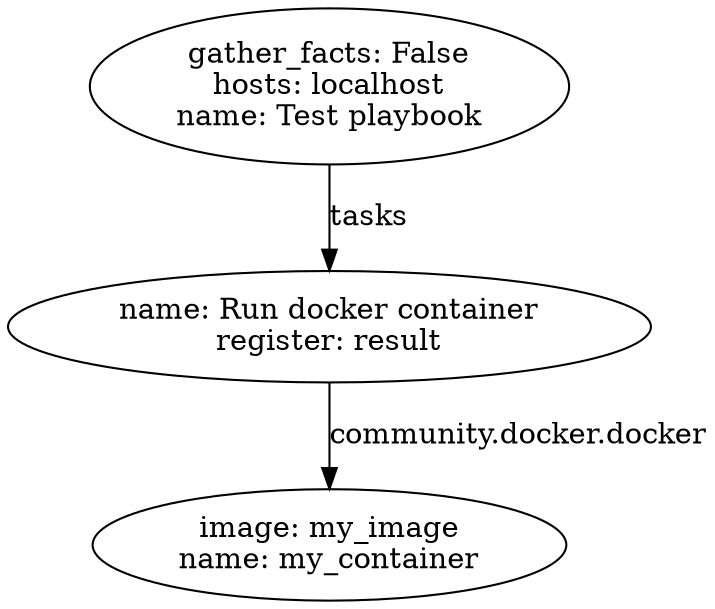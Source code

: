 digraph graphname {
2091 [label="image: my_image\nname: my_container\n"];
2090 [label="name: Run docker container\nregister: result\n"];
2090 -> 2091 [label="community.docker.docker"];
2089 [label="gather_facts: False\nhosts: localhost\nname: Test playbook\n"];
2089 -> 2090 [label="tasks"];
}
